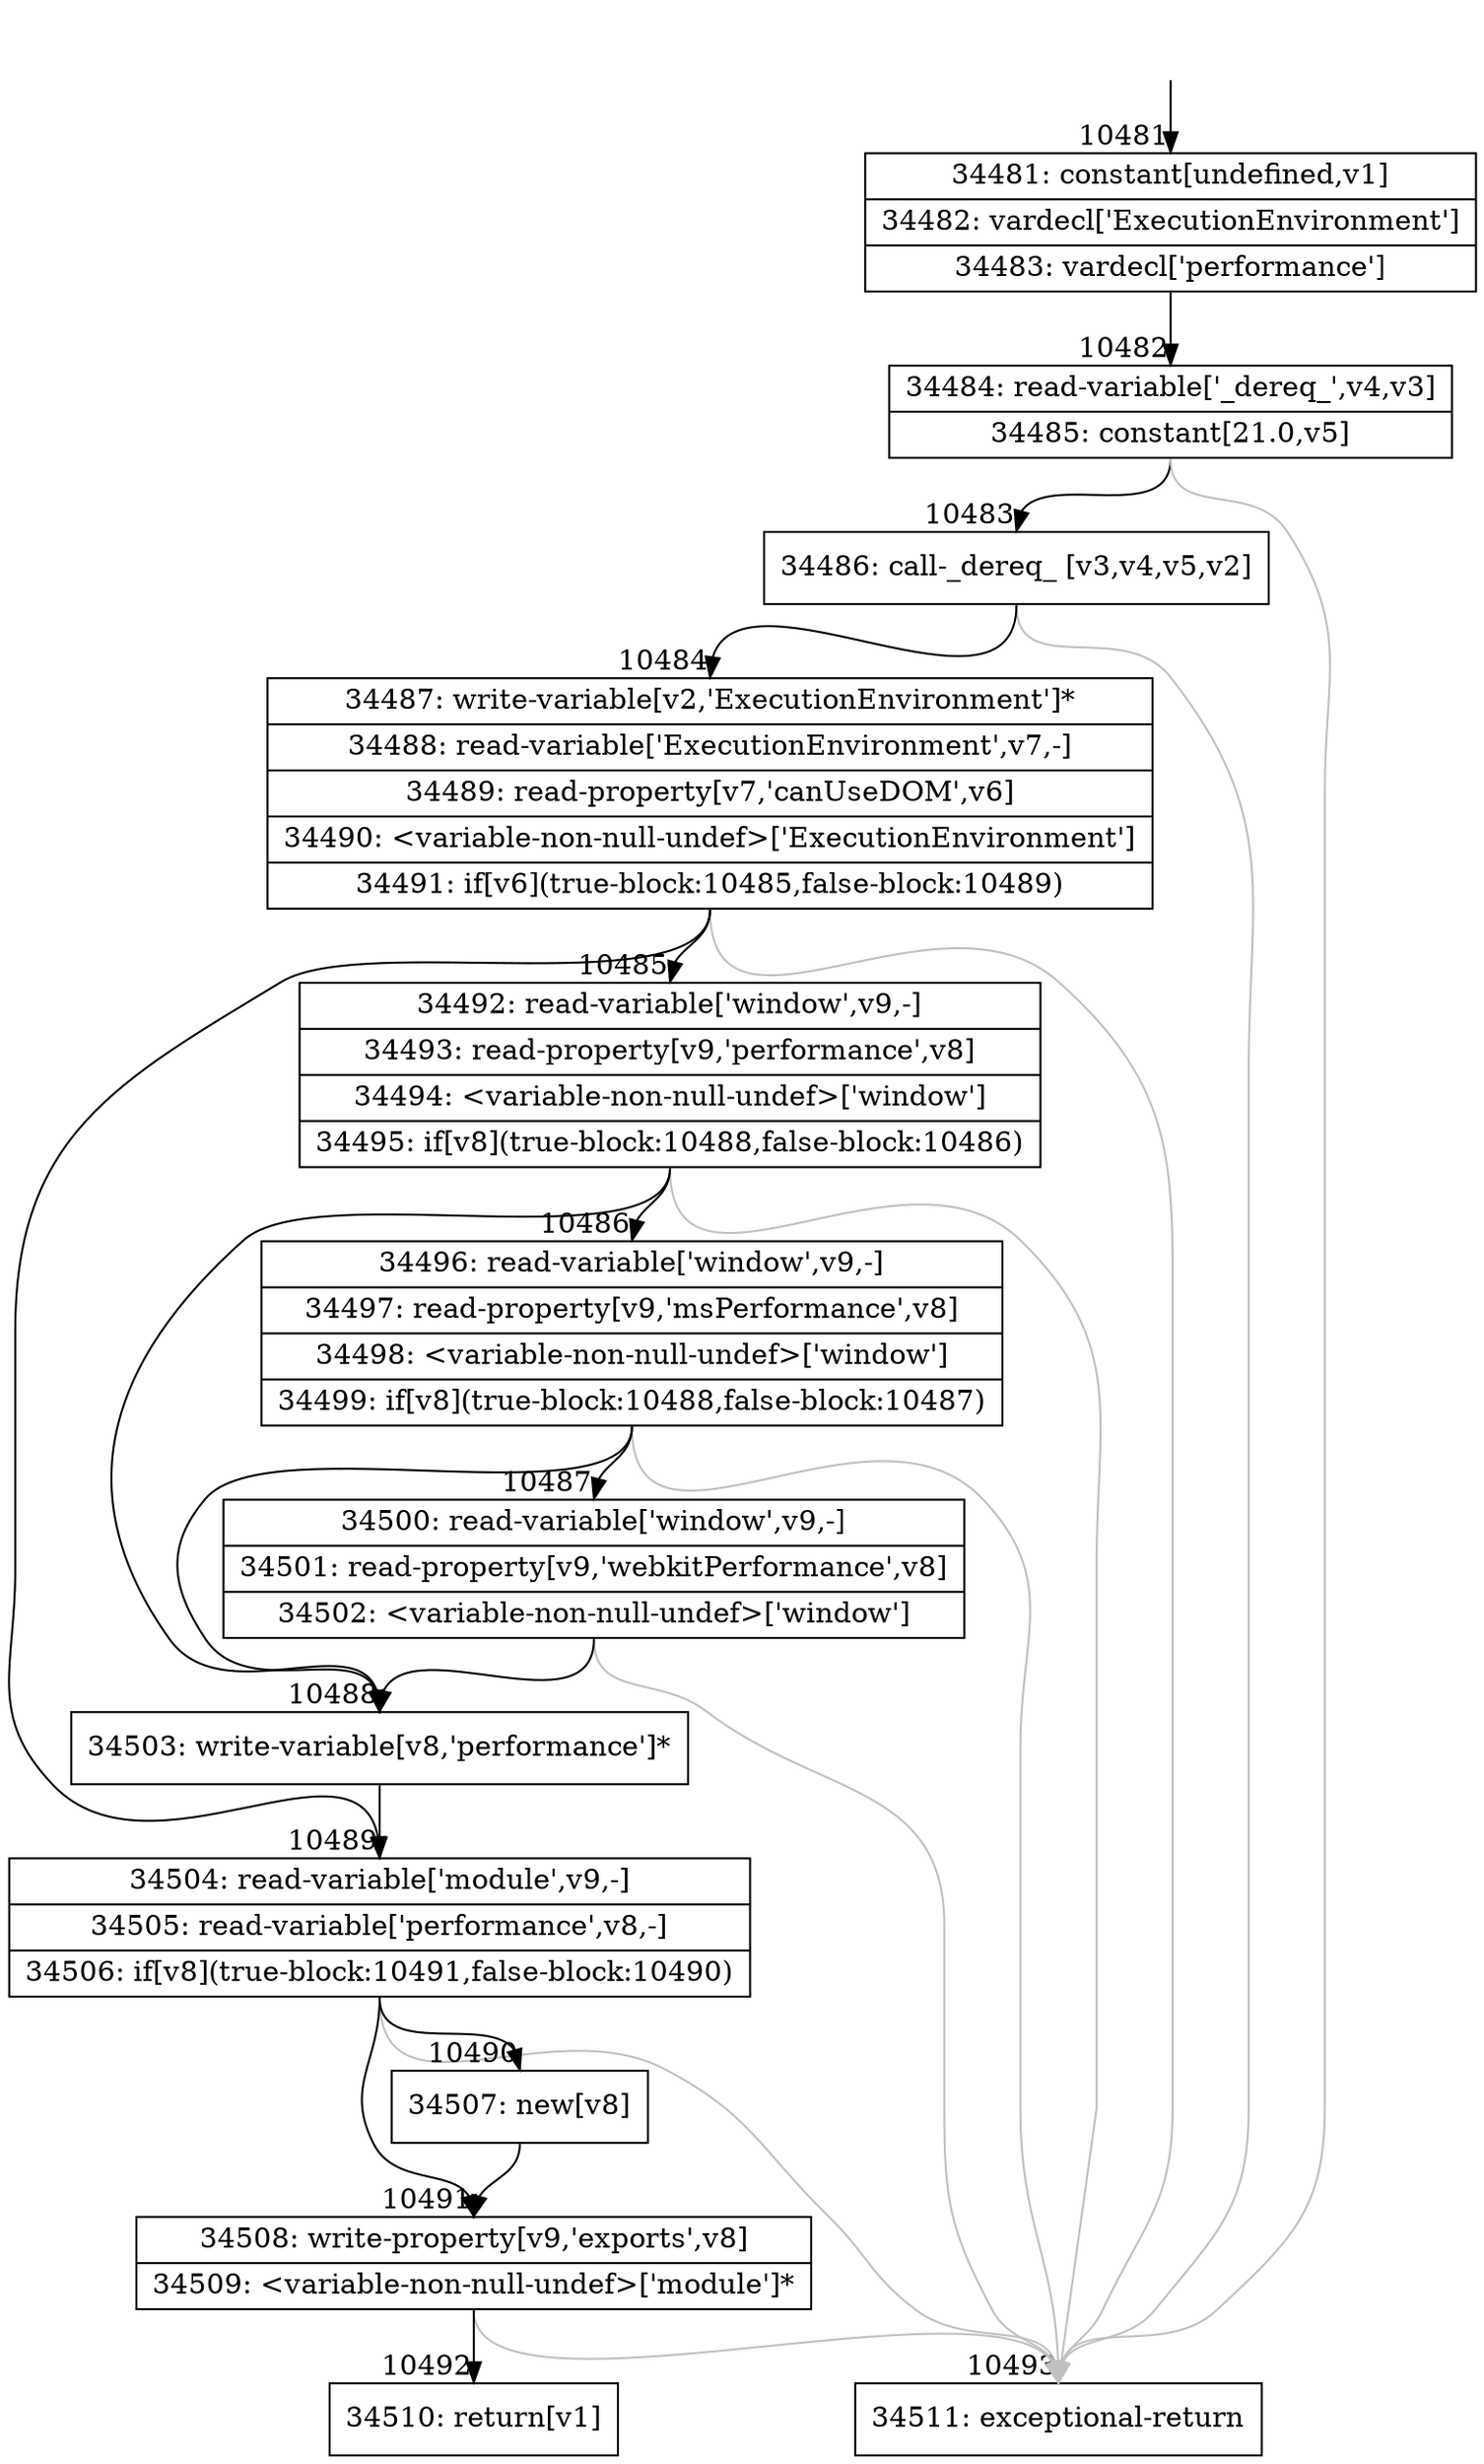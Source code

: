 digraph {
rankdir="TD"
BB_entry792[shape=none,label=""];
BB_entry792 -> BB10481 [tailport=s, headport=n, headlabel="    10481"]
BB10481 [shape=record label="{34481: constant[undefined,v1]|34482: vardecl['ExecutionEnvironment']|34483: vardecl['performance']}" ] 
BB10481 -> BB10482 [tailport=s, headport=n, headlabel="      10482"]
BB10482 [shape=record label="{34484: read-variable['_dereq_',v4,v3]|34485: constant[21.0,v5]}" ] 
BB10482 -> BB10483 [tailport=s, headport=n, headlabel="      10483"]
BB10482 -> BB10493 [tailport=s, headport=n, color=gray, headlabel="      10493"]
BB10483 [shape=record label="{34486: call-_dereq_ [v3,v4,v5,v2]}" ] 
BB10483 -> BB10484 [tailport=s, headport=n, headlabel="      10484"]
BB10483 -> BB10493 [tailport=s, headport=n, color=gray]
BB10484 [shape=record label="{34487: write-variable[v2,'ExecutionEnvironment']*|34488: read-variable['ExecutionEnvironment',v7,-]|34489: read-property[v7,'canUseDOM',v6]|34490: \<variable-non-null-undef\>['ExecutionEnvironment']|34491: if[v6](true-block:10485,false-block:10489)}" ] 
BB10484 -> BB10485 [tailport=s, headport=n, headlabel="      10485"]
BB10484 -> BB10489 [tailport=s, headport=n, headlabel="      10489"]
BB10484 -> BB10493 [tailport=s, headport=n, color=gray]
BB10485 [shape=record label="{34492: read-variable['window',v9,-]|34493: read-property[v9,'performance',v8]|34494: \<variable-non-null-undef\>['window']|34495: if[v8](true-block:10488,false-block:10486)}" ] 
BB10485 -> BB10488 [tailport=s, headport=n, headlabel="      10488"]
BB10485 -> BB10486 [tailport=s, headport=n, headlabel="      10486"]
BB10485 -> BB10493 [tailport=s, headport=n, color=gray]
BB10486 [shape=record label="{34496: read-variable['window',v9,-]|34497: read-property[v9,'msPerformance',v8]|34498: \<variable-non-null-undef\>['window']|34499: if[v8](true-block:10488,false-block:10487)}" ] 
BB10486 -> BB10488 [tailport=s, headport=n]
BB10486 -> BB10487 [tailport=s, headport=n, headlabel="      10487"]
BB10486 -> BB10493 [tailport=s, headport=n, color=gray]
BB10487 [shape=record label="{34500: read-variable['window',v9,-]|34501: read-property[v9,'webkitPerformance',v8]|34502: \<variable-non-null-undef\>['window']}" ] 
BB10487 -> BB10488 [tailport=s, headport=n]
BB10487 -> BB10493 [tailport=s, headport=n, color=gray]
BB10488 [shape=record label="{34503: write-variable[v8,'performance']*}" ] 
BB10488 -> BB10489 [tailport=s, headport=n]
BB10489 [shape=record label="{34504: read-variable['module',v9,-]|34505: read-variable['performance',v8,-]|34506: if[v8](true-block:10491,false-block:10490)}" ] 
BB10489 -> BB10491 [tailport=s, headport=n, headlabel="      10491"]
BB10489 -> BB10490 [tailport=s, headport=n, headlabel="      10490"]
BB10489 -> BB10493 [tailport=s, headport=n, color=gray]
BB10490 [shape=record label="{34507: new[v8]}" ] 
BB10490 -> BB10491 [tailport=s, headport=n]
BB10491 [shape=record label="{34508: write-property[v9,'exports',v8]|34509: \<variable-non-null-undef\>['module']*}" ] 
BB10491 -> BB10492 [tailport=s, headport=n, headlabel="      10492"]
BB10491 -> BB10493 [tailport=s, headport=n, color=gray]
BB10492 [shape=record label="{34510: return[v1]}" ] 
BB10493 [shape=record label="{34511: exceptional-return}" ] 
//#$~ 18884
}
